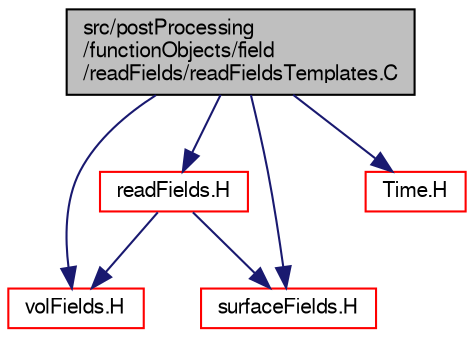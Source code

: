 digraph "src/postProcessing/functionObjects/field/readFields/readFieldsTemplates.C"
{
  bgcolor="transparent";
  edge [fontname="FreeSans",fontsize="10",labelfontname="FreeSans",labelfontsize="10"];
  node [fontname="FreeSans",fontsize="10",shape=record];
  Node0 [label="src/postProcessing\l/functionObjects/field\l/readFields/readFieldsTemplates.C",height=0.2,width=0.4,color="black", fillcolor="grey75", style="filled", fontcolor="black"];
  Node0 -> Node1 [color="midnightblue",fontsize="10",style="solid",fontname="FreeSans"];
  Node1 [label="readFields.H",height=0.2,width=0.4,color="red",URL="$a39608.html"];
  Node1 -> Node68 [color="midnightblue",fontsize="10",style="solid",fontname="FreeSans"];
  Node68 [label="volFields.H",height=0.2,width=0.4,color="red",URL="$a02750.html"];
  Node1 -> Node303 [color="midnightblue",fontsize="10",style="solid",fontname="FreeSans"];
  Node303 [label="surfaceFields.H",height=0.2,width=0.4,color="red",URL="$a02735.html",tooltip="Foam::surfaceFields. "];
  Node0 -> Node68 [color="midnightblue",fontsize="10",style="solid",fontname="FreeSans"];
  Node0 -> Node303 [color="midnightblue",fontsize="10",style="solid",fontname="FreeSans"];
  Node0 -> Node310 [color="midnightblue",fontsize="10",style="solid",fontname="FreeSans"];
  Node310 [label="Time.H",height=0.2,width=0.4,color="red",URL="$a09311.html"];
}
